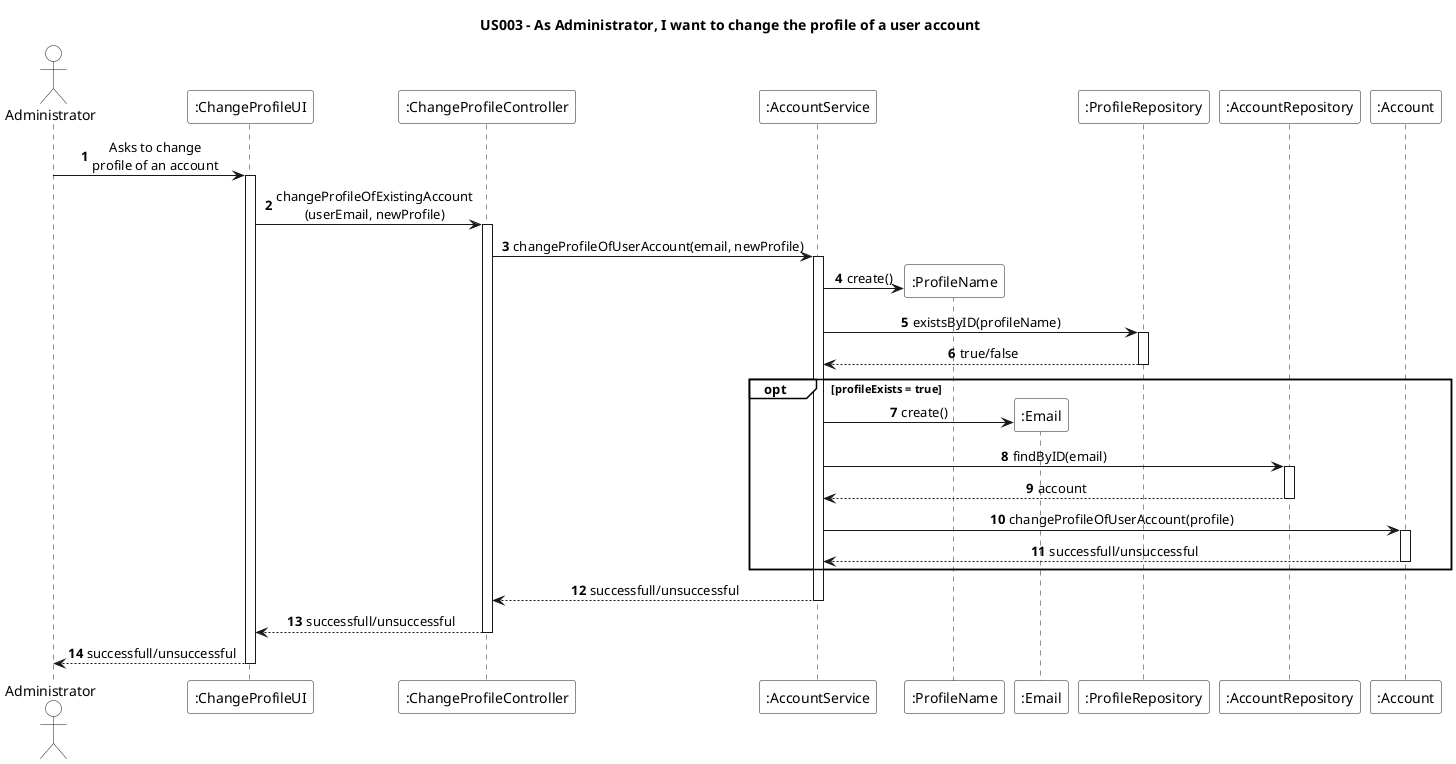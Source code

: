 @startuml

skinparam sequenceMessageAlign center
skinparam sequenceReferenceBackgroundColor white
autonumber

title US003 - As Administrator, I want to change the profile of a user account

actor "Administrator" as admin #white
participant ":ChangeProfileUI" as ui #white
participant ":ChangeProfileController" as ChangeProfileController #white
participant ":AccountService" as service #white
participant ":ProfileName" as profileName #white
participant ":Email" as email #white
participant ":ProfileRepository" as profileRepo #white
participant ":AccountRepository" as accountRepo #white
participant ":Account" as account #white

admin -> ui++ : Asks to change\nprofile of an account
ui -> ChangeProfileController++ : changeProfileOfExistingAccount\n(userEmail, newProfile)
ChangeProfileController -> service++ : changeProfileOfUserAccount(email, newProfile)
create profileName
service -> profileName : create()
service -> profileRepo++ : existsByID(profileName)
return true/false

opt#white profileExists = true
create email
service -> email : create()
service -> accountRepo++ : findByID(email)
return account
service -> account++ : changeProfileOfUserAccount(profile)
return successfull/unsuccessful
end

return successfull/unsuccessful
return successfull/unsuccessful
return successfull/unsuccessful

@enduml